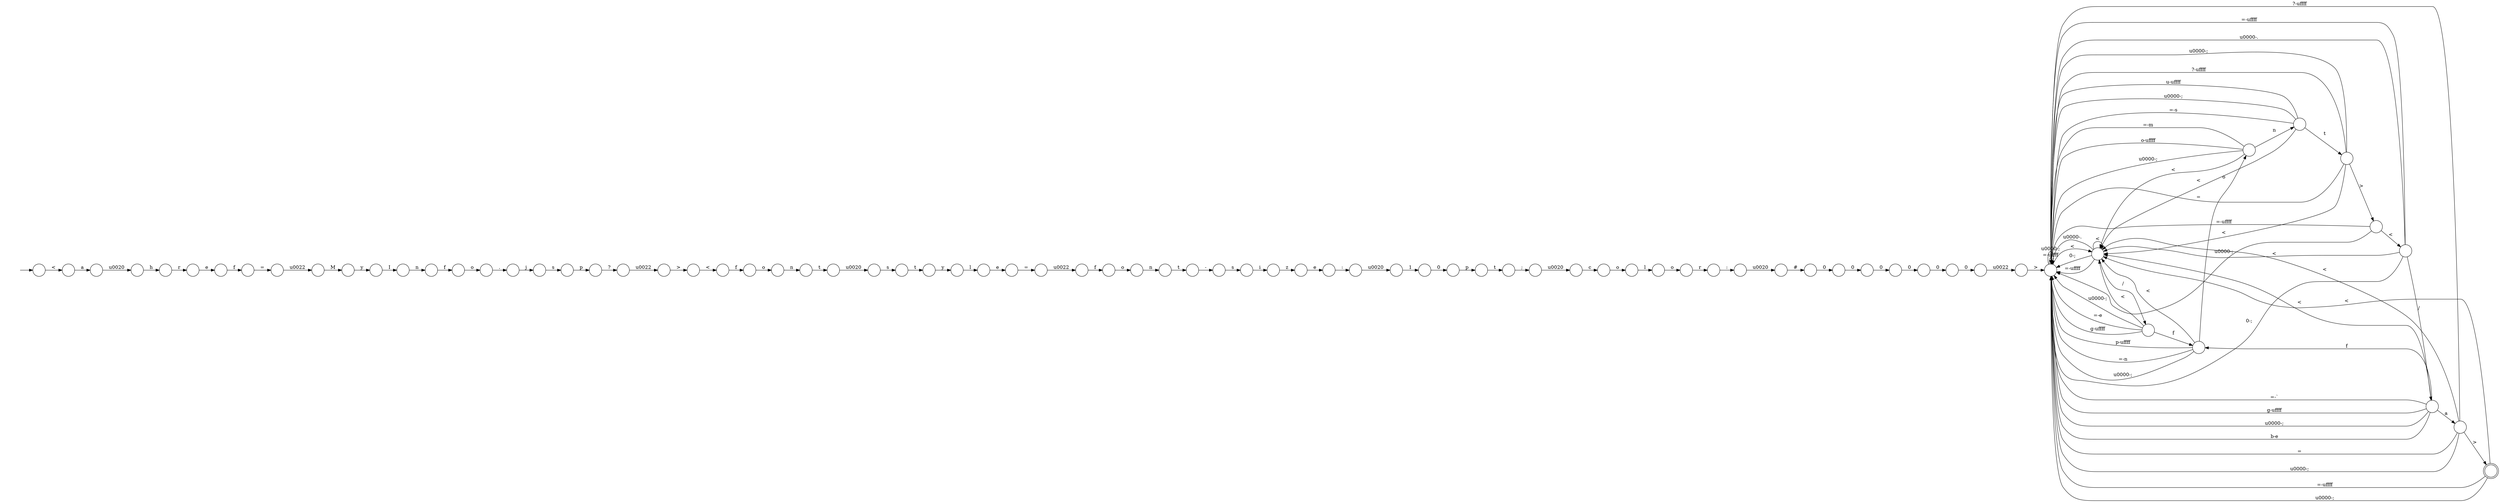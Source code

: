 digraph Automaton {
  rankdir = LR;
  0 [shape=circle,label=""];
  0 -> 15 [label="\u0020"]
  1 [shape=circle,label=""];
  1 -> 2 [label="#"]
  2 [shape=circle,label=""];
  2 -> 48 [label="0"]
  3 [shape=circle,label=""];
  3 -> 1 [label="\u0020"]
  4 [shape=circle,label=""];
  4 -> 52 [label="e"]
  5 [shape=circle,label=""];
  5 -> 36 [label="\u0022"]
  6 [shape=circle,label=""];
  6 -> 47 [label="e"]
  7 [shape=circle,label=""];
  7 -> 68 [label="?"]
  8 [shape=circle,label=""];
  8 -> 7 [label="p"]
  9 [shape=circle,label=""];
  9 -> 43 [label="i"]
  10 [shape=circle,label=""];
  10 -> 65 [label="o"]
  11 [shape=circle,label=""];
  11 -> 25 [label="="]
  11 -> 79 [label=">"]
  11 -> 25 [label="\u0000-;"]
  11 -> 49 [label="<"]
  11 -> 25 [label="?-\uffff"]
  12 [shape=circle,label=""];
  12 -> 31 [label="0"]
  13 [shape=circle,label=""];
  13 -> 53 [label="\u0020"]
  14 [shape=circle,label=""];
  14 -> 27 [label="t"]
  15 [shape=circle,label=""];
  15 -> 56 [label="h"]
  16 [shape=circle,label=""];
  16 -> 29 [label="o"]
  17 [shape=circle,label=""];
  17 -> 63 [label="o"]
  18 [shape=circle,label=""];
  18 -> 12 [label="0"]
  19 [shape=circle,label=""];
  19 -> 58 [label="t"]
  20 [shape=circle,label=""];
  20 -> 41 [label="t"]
  20 -> 25 [label="u-\uffff"]
  20 -> 25 [label="\u0000-;"]
  20 -> 49 [label="<"]
  20 -> 25 [label="=-s"]
  21 [shape=circle,label=""];
  21 -> 22 [label="y"]
  22 [shape=circle,label=""];
  22 -> 37 [label="I"]
  23 [shape=circle,label=""];
  23 -> 25 [label="=-`"]
  23 -> 62 [label="f"]
  23 -> 25 [label="g-\uffff"]
  23 -> 11 [label="a"]
  23 -> 25 [label="\u0000-;"]
  23 -> 49 [label="<"]
  23 -> 25 [label="b-e"]
  24 [shape=circle,label=""];
  24 -> 77 [label="\u0022"]
  25 [shape=circle,label=""];
  25 -> 25 [label="=-\uffff"]
  25 -> 25 [label="\u0000-;"]
  25 -> 49 [label="<"]
  26 [shape=circle,label=""];
  26 -> 16 [label="f"]
  27 [shape=circle,label=""];
  27 -> 13 [label=";"]
  28 [shape=circle,label=""];
  28 -> 33 [label=">"]
  29 [shape=circle,label=""];
  29 -> 60 [label="n"]
  30 [shape=circle,label=""];
  30 -> 42 [label="j"]
  31 [shape=circle,label=""];
  31 -> 5 [label="0"]
  32 [shape=circle,label=""];
  32 -> 19 [label="s"]
  33 [shape=circle,label=""];
  33 -> 59 [label="<"]
  34 [shape=circle,label=""];
  34 -> 25 [label="=-e"]
  34 -> 62 [label="f"]
  34 -> 25 [label="g-\uffff"]
  34 -> 25 [label="\u0000-;"]
  34 -> 49 [label="<"]
  35 [shape=circle,label=""];
  35 -> 18 [label="0"]
  36 [shape=circle,label=""];
  36 -> 25 [label=">"]
  37 [shape=circle,label=""];
  37 -> 73 [label="n"]
  38 [shape=circle,label=""];
  initial [shape=plaintext,label=""];
  initial -> 38
  38 -> 64 [label="<"]
  39 [shape=circle,label=""];
  39 -> 45 [label="t"]
  40 [shape=circle,label=""];
  40 -> 25 [label="0-;"]
  40 -> 25 [label="=-\uffff"]
  40 -> 25 [label="\u0000-."]
  40 -> 23 [label="/"]
  40 -> 49 [label="<"]
  41 [shape=circle,label=""];
  41 -> 25 [label="="]
  41 -> 70 [label=">"]
  41 -> 25 [label="\u0000-;"]
  41 -> 49 [label="<"]
  41 -> 25 [label="?-\uffff"]
  42 [shape=circle,label=""];
  42 -> 8 [label="s"]
  43 [shape=circle,label=""];
  43 -> 67 [label="z"]
  44 [shape=circle,label=""];
  44 -> 69 [label=":"]
  45 [shape=circle,label=""];
  45 -> 32 [label="\u0020"]
  46 [shape=circle,label=""];
  46 -> 6 [label="l"]
  47 [shape=circle,label=""];
  47 -> 57 [label="="]
  48 [shape=circle,label=""];
  48 -> 35 [label="0"]
  49 [shape=circle,label=""];
  49 -> 25 [label="0-;"]
  49 -> 25 [label="=-\uffff"]
  49 -> 25 [label="\u0000-."]
  49 -> 34 [label="/"]
  49 -> 49 [label="<"]
  50 [shape=circle,label=""];
  50 -> 78 [label="0"]
  51 [shape=circle,label=""];
  51 -> 50 [label="1"]
  52 [shape=circle,label=""];
  52 -> 61 [label="f"]
  53 [shape=circle,label=""];
  53 -> 17 [label="c"]
  54 [shape=circle,label=""];
  54 -> 75 [label="o"]
  55 [shape=circle,label=""];
  55 -> 9 [label="s"]
  56 [shape=circle,label=""];
  56 -> 4 [label="r"]
  57 [shape=circle,label=""];
  57 -> 26 [label="\u0022"]
  58 [shape=circle,label=""];
  58 -> 46 [label="y"]
  59 [shape=circle,label=""];
  59 -> 72 [label="f"]
  60 [shape=circle,label=""];
  60 -> 66 [label="t"]
  61 [shape=circle,label=""];
  61 -> 24 [label="="]
  62 [shape=circle,label=""];
  62 -> 25 [label="p-\uffff"]
  62 -> 25 [label="=-n"]
  62 -> 25 [label="\u0000-;"]
  62 -> 49 [label="<"]
  62 -> 71 [label="o"]
  63 [shape=circle,label=""];
  63 -> 54 [label="l"]
  64 [shape=circle,label=""];
  64 -> 0 [label="a"]
  65 [shape=circle,label=""];
  65 -> 30 [label="."]
  66 [shape=circle,label=""];
  66 -> 55 [label="-"]
  67 [shape=circle,label=""];
  67 -> 44 [label="e"]
  68 [shape=circle,label=""];
  68 -> 28 [label="\u0022"]
  69 [shape=circle,label=""];
  69 -> 51 [label="\u0020"]
  70 [shape=circle,label=""];
  70 -> 25 [label="=-\uffff"]
  70 -> 25 [label="\u0000-;"]
  70 -> 40 [label="<"]
  71 [shape=circle,label=""];
  71 -> 20 [label="n"]
  71 -> 25 [label="o-\uffff"]
  71 -> 25 [label="\u0000-;"]
  71 -> 49 [label="<"]
  71 -> 25 [label="=-m"]
  72 [shape=circle,label=""];
  72 -> 76 [label="o"]
  73 [shape=circle,label=""];
  73 -> 10 [label="f"]
  74 [shape=circle,label=""];
  74 -> 3 [label=":"]
  75 [shape=circle,label=""];
  75 -> 74 [label="r"]
  76 [shape=circle,label=""];
  76 -> 39 [label="n"]
  77 [shape=circle,label=""];
  77 -> 21 [label="M"]
  78 [shape=circle,label=""];
  78 -> 14 [label="p"]
  79 [shape=doublecircle,label=""];
  79 -> 25 [label="=-\uffff"]
  79 -> 25 [label="\u0000-;"]
  79 -> 49 [label="<"]
}

